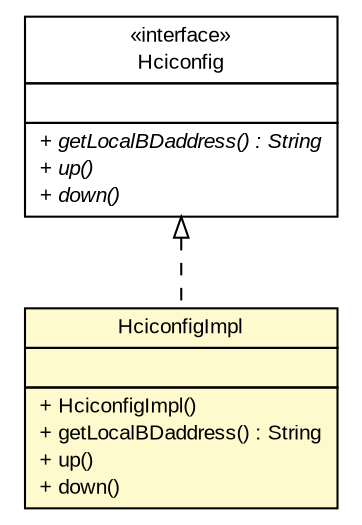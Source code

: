 #!/usr/local/bin/dot
#
# Class diagram 
# Generated by UMLGraph version R5_6 (http://www.umlgraph.org/)
#

digraph G {
	edge [fontname="arial",fontsize=10,labelfontname="arial",labelfontsize=10];
	node [fontname="arial",fontsize=10,shape=plaintext];
	nodesep=0.25;
	ranksep=0.5;
	// de.fhg.fit.biomos.sensorplatform.tools.HciconfigImpl
	c1226 [label=<<table title="de.fhg.fit.biomos.sensorplatform.tools.HciconfigImpl" border="0" cellborder="1" cellspacing="0" cellpadding="2" port="p" bgcolor="lemonChiffon" href="./HciconfigImpl.html">
		<tr><td><table border="0" cellspacing="0" cellpadding="1">
<tr><td align="center" balign="center"> HciconfigImpl </td></tr>
		</table></td></tr>
		<tr><td><table border="0" cellspacing="0" cellpadding="1">
<tr><td align="left" balign="left">  </td></tr>
		</table></td></tr>
		<tr><td><table border="0" cellspacing="0" cellpadding="1">
<tr><td align="left" balign="left"> + HciconfigImpl() </td></tr>
<tr><td align="left" balign="left"> + getLocalBDaddress() : String </td></tr>
<tr><td align="left" balign="left"> + up() </td></tr>
<tr><td align="left" balign="left"> + down() </td></tr>
		</table></td></tr>
		</table>>, URL="./HciconfigImpl.html", fontname="arial", fontcolor="black", fontsize=10.0];
	// de.fhg.fit.biomos.sensorplatform.tools.Hciconfig
	c1227 [label=<<table title="de.fhg.fit.biomos.sensorplatform.tools.Hciconfig" border="0" cellborder="1" cellspacing="0" cellpadding="2" port="p" href="./Hciconfig.html">
		<tr><td><table border="0" cellspacing="0" cellpadding="1">
<tr><td align="center" balign="center"> &#171;interface&#187; </td></tr>
<tr><td align="center" balign="center"> Hciconfig </td></tr>
		</table></td></tr>
		<tr><td><table border="0" cellspacing="0" cellpadding="1">
<tr><td align="left" balign="left">  </td></tr>
		</table></td></tr>
		<tr><td><table border="0" cellspacing="0" cellpadding="1">
<tr><td align="left" balign="left"><font face="arial italic" point-size="10.0"> + getLocalBDaddress() : String </font></td></tr>
<tr><td align="left" balign="left"><font face="arial italic" point-size="10.0"> + up() </font></td></tr>
<tr><td align="left" balign="left"><font face="arial italic" point-size="10.0"> + down() </font></td></tr>
		</table></td></tr>
		</table>>, URL="./Hciconfig.html", fontname="arial", fontcolor="black", fontsize=10.0];
	//de.fhg.fit.biomos.sensorplatform.tools.HciconfigImpl implements de.fhg.fit.biomos.sensorplatform.tools.Hciconfig
	c1227:p -> c1226:p [dir=back,arrowtail=empty,style=dashed];
}

